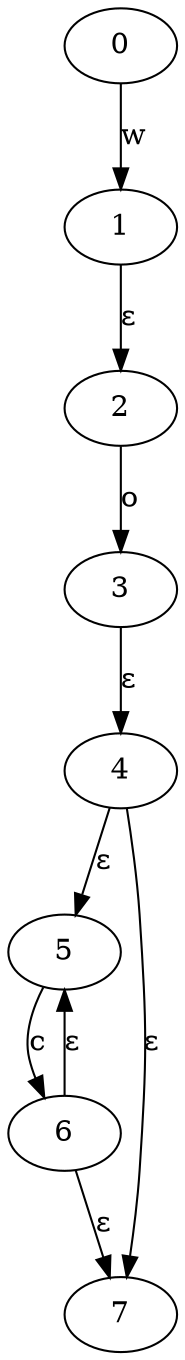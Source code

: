 digraph {
    0 [ label = "0" ]
    1 [ label = "1" ]
    2 [ label = "2" ]
    3 [ label = "3" ]
    4 [ label = "4" ]
    5 [ label = "5" ]
    6 [ label = "6" ]
    7 [ label = "7" ]
    0 -> 1 [ label = "w" ]
    1 -> 2 [ label = "ε" ]
    2 -> 3 [ label = "o" ]
    3 -> 4 [ label = "ε" ]
    4 -> 5 [ label = "ε" ]
    4 -> 7 [ label = "ε" ]
    5 -> 6 [ label = "c" ]
    6 -> 5 [ label = "ε" ]
    6 -> 7 [ label = "ε" ]
}
